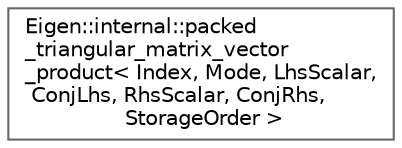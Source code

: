 digraph "类继承关系图"
{
 // LATEX_PDF_SIZE
  bgcolor="transparent";
  edge [fontname=Helvetica,fontsize=10,labelfontname=Helvetica,labelfontsize=10];
  node [fontname=Helvetica,fontsize=10,shape=box,height=0.2,width=0.4];
  rankdir="LR";
  Node0 [id="Node000000",label="Eigen::internal::packed\l_triangular_matrix_vector\l_product\< Index, Mode, LhsScalar,\l ConjLhs, RhsScalar, ConjRhs,\l StorageOrder \>",height=0.2,width=0.4,color="grey40", fillcolor="white", style="filled",URL="$struct_eigen_1_1internal_1_1packed__triangular__matrix__vector__product.html",tooltip=" "];
}
